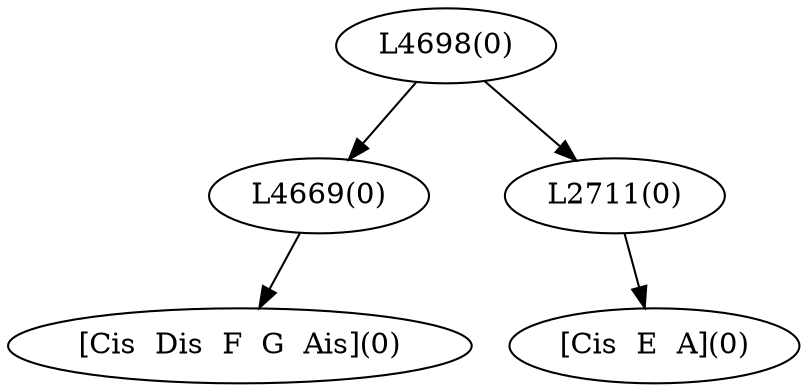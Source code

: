 digraph sample{
"L4669(0)"->"[Cis  Dis  F  G  Ais](0)"
"L2711(0)"->"[Cis  E  A](0)"
"L4698(0)"->"L4669(0)"
"L4698(0)"->"L2711(0)"
{rank = min; "L4698(0)"}
{rank = same; "L4669(0)"; "L2711(0)";}
{rank = max; "[Cis  Dis  F  G  Ais](0)"; "[Cis  E  A](0)";}
}